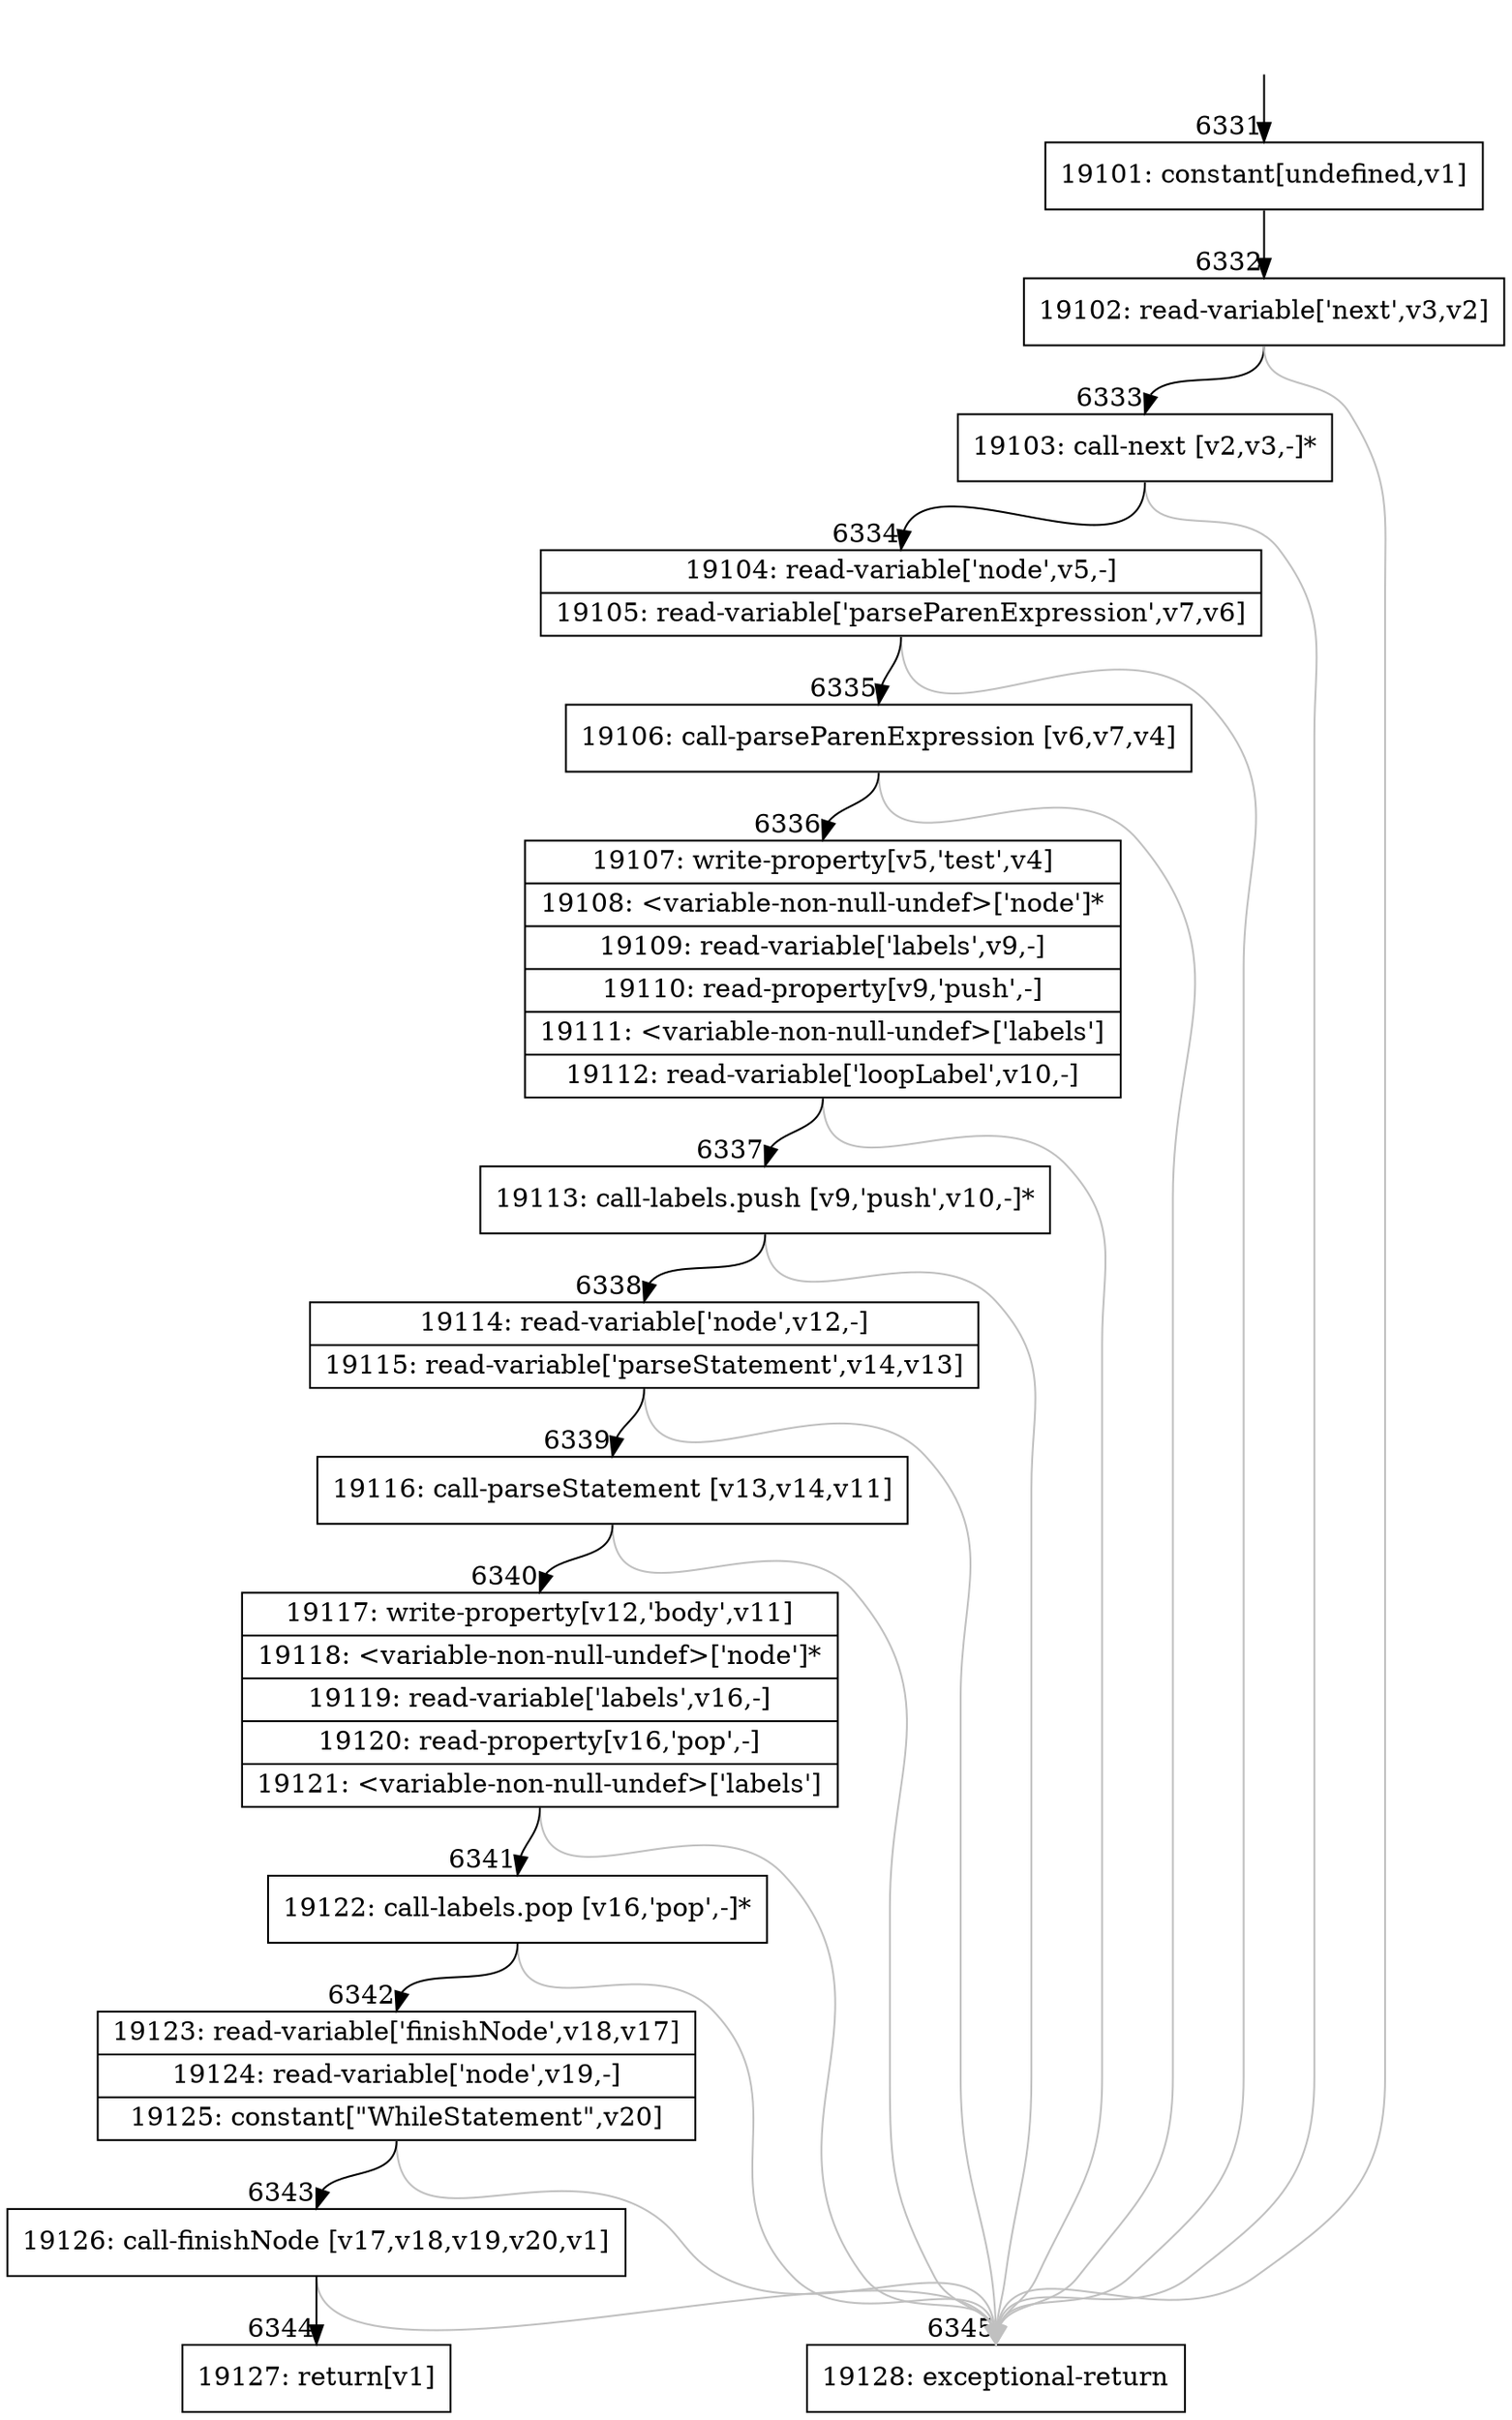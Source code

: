 digraph {
rankdir="TD"
BB_entry360[shape=none,label=""];
BB_entry360 -> BB6331 [tailport=s, headport=n, headlabel="    6331"]
BB6331 [shape=record label="{19101: constant[undefined,v1]}" ] 
BB6331 -> BB6332 [tailport=s, headport=n, headlabel="      6332"]
BB6332 [shape=record label="{19102: read-variable['next',v3,v2]}" ] 
BB6332 -> BB6333 [tailport=s, headport=n, headlabel="      6333"]
BB6332 -> BB6345 [tailport=s, headport=n, color=gray, headlabel="      6345"]
BB6333 [shape=record label="{19103: call-next [v2,v3,-]*}" ] 
BB6333 -> BB6334 [tailport=s, headport=n, headlabel="      6334"]
BB6333 -> BB6345 [tailport=s, headport=n, color=gray]
BB6334 [shape=record label="{19104: read-variable['node',v5,-]|19105: read-variable['parseParenExpression',v7,v6]}" ] 
BB6334 -> BB6335 [tailport=s, headport=n, headlabel="      6335"]
BB6334 -> BB6345 [tailport=s, headport=n, color=gray]
BB6335 [shape=record label="{19106: call-parseParenExpression [v6,v7,v4]}" ] 
BB6335 -> BB6336 [tailport=s, headport=n, headlabel="      6336"]
BB6335 -> BB6345 [tailport=s, headport=n, color=gray]
BB6336 [shape=record label="{19107: write-property[v5,'test',v4]|19108: \<variable-non-null-undef\>['node']*|19109: read-variable['labels',v9,-]|19110: read-property[v9,'push',-]|19111: \<variable-non-null-undef\>['labels']|19112: read-variable['loopLabel',v10,-]}" ] 
BB6336 -> BB6337 [tailport=s, headport=n, headlabel="      6337"]
BB6336 -> BB6345 [tailport=s, headport=n, color=gray]
BB6337 [shape=record label="{19113: call-labels.push [v9,'push',v10,-]*}" ] 
BB6337 -> BB6338 [tailport=s, headport=n, headlabel="      6338"]
BB6337 -> BB6345 [tailport=s, headport=n, color=gray]
BB6338 [shape=record label="{19114: read-variable['node',v12,-]|19115: read-variable['parseStatement',v14,v13]}" ] 
BB6338 -> BB6339 [tailport=s, headport=n, headlabel="      6339"]
BB6338 -> BB6345 [tailport=s, headport=n, color=gray]
BB6339 [shape=record label="{19116: call-parseStatement [v13,v14,v11]}" ] 
BB6339 -> BB6340 [tailport=s, headport=n, headlabel="      6340"]
BB6339 -> BB6345 [tailport=s, headport=n, color=gray]
BB6340 [shape=record label="{19117: write-property[v12,'body',v11]|19118: \<variable-non-null-undef\>['node']*|19119: read-variable['labels',v16,-]|19120: read-property[v16,'pop',-]|19121: \<variable-non-null-undef\>['labels']}" ] 
BB6340 -> BB6341 [tailport=s, headport=n, headlabel="      6341"]
BB6340 -> BB6345 [tailport=s, headport=n, color=gray]
BB6341 [shape=record label="{19122: call-labels.pop [v16,'pop',-]*}" ] 
BB6341 -> BB6342 [tailport=s, headport=n, headlabel="      6342"]
BB6341 -> BB6345 [tailport=s, headport=n, color=gray]
BB6342 [shape=record label="{19123: read-variable['finishNode',v18,v17]|19124: read-variable['node',v19,-]|19125: constant[\"WhileStatement\",v20]}" ] 
BB6342 -> BB6343 [tailport=s, headport=n, headlabel="      6343"]
BB6342 -> BB6345 [tailport=s, headport=n, color=gray]
BB6343 [shape=record label="{19126: call-finishNode [v17,v18,v19,v20,v1]}" ] 
BB6343 -> BB6344 [tailport=s, headport=n, headlabel="      6344"]
BB6343 -> BB6345 [tailport=s, headport=n, color=gray]
BB6344 [shape=record label="{19127: return[v1]}" ] 
BB6345 [shape=record label="{19128: exceptional-return}" ] 
//#$~ 6241
}
